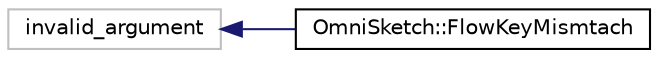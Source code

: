 digraph "Graphical Class Hierarchy"
{
 // LATEX_PDF_SIZE
  edge [fontname="Helvetica",fontsize="10",labelfontname="Helvetica",labelfontsize="10"];
  node [fontname="Helvetica",fontsize="10",shape=record];
  rankdir="LR";
  Node24 [label="invalid_argument",height=0.2,width=0.4,color="grey75", fillcolor="white", style="filled",tooltip=" "];
  Node24 -> Node0 [dir="back",color="midnightblue",fontsize="10",style="solid",fontname="Helvetica"];
  Node0 [label="OmniSketch::FlowKeyMismtach",height=0.2,width=0.4,color="black", fillcolor="white", style="filled",URL="$class_omni_sketch_1_1_flow_key_mismtach.html",tooltip="FlowKey mismatch exception."];
}
